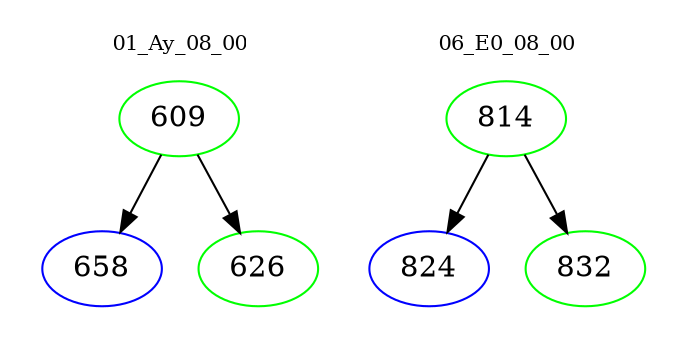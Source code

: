 digraph{
subgraph cluster_0 {
color = white
label = "01_Ay_08_00";
fontsize=10;
T0_609 [label="609", color="green"]
T0_609 -> T0_658 [color="black"]
T0_658 [label="658", color="blue"]
T0_609 -> T0_626 [color="black"]
T0_626 [label="626", color="green"]
}
subgraph cluster_1 {
color = white
label = "06_E0_08_00";
fontsize=10;
T1_814 [label="814", color="green"]
T1_814 -> T1_824 [color="black"]
T1_824 [label="824", color="blue"]
T1_814 -> T1_832 [color="black"]
T1_832 [label="832", color="green"]
}
}
